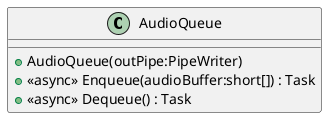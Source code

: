 @startuml
class AudioQueue {
    + AudioQueue(outPipe:PipeWriter)
    + <<async>> Enqueue(audioBuffer:short[]) : Task
    + <<async>> Dequeue() : Task
}
@enduml
